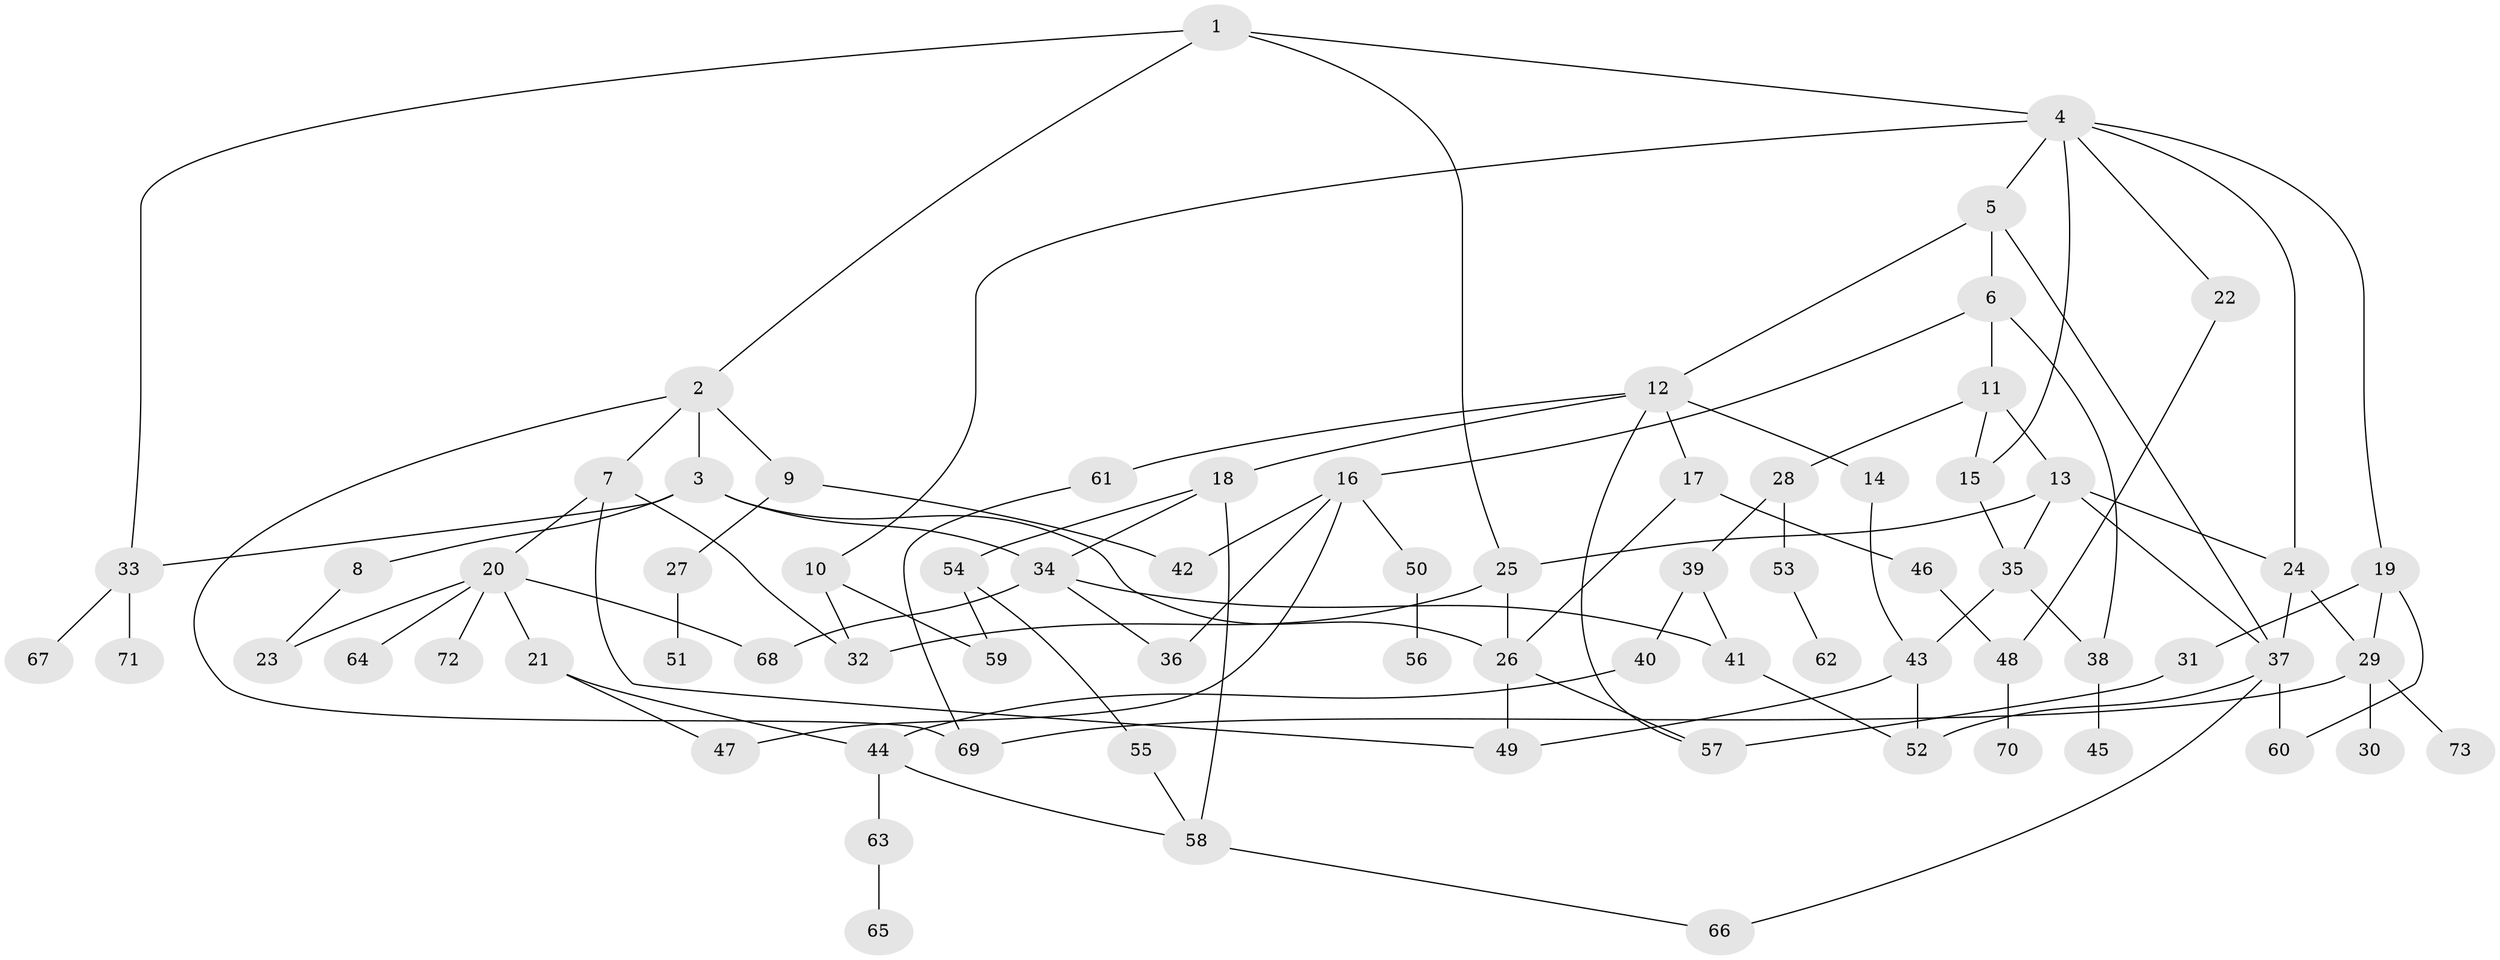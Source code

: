 // original degree distribution, {5: 0.075, 8: 0.008333333333333333, 1: 0.26666666666666666, 4: 0.125, 3: 0.19166666666666668, 6: 0.025, 7: 0.016666666666666666, 2: 0.2916666666666667}
// Generated by graph-tools (version 1.1) at 2025/48/03/04/25 22:48:41]
// undirected, 73 vertices, 108 edges
graph export_dot {
  node [color=gray90,style=filled];
  1;
  2;
  3;
  4;
  5;
  6;
  7;
  8;
  9;
  10;
  11;
  12;
  13;
  14;
  15;
  16;
  17;
  18;
  19;
  20;
  21;
  22;
  23;
  24;
  25;
  26;
  27;
  28;
  29;
  30;
  31;
  32;
  33;
  34;
  35;
  36;
  37;
  38;
  39;
  40;
  41;
  42;
  43;
  44;
  45;
  46;
  47;
  48;
  49;
  50;
  51;
  52;
  53;
  54;
  55;
  56;
  57;
  58;
  59;
  60;
  61;
  62;
  63;
  64;
  65;
  66;
  67;
  68;
  69;
  70;
  71;
  72;
  73;
  1 -- 2 [weight=1.0];
  1 -- 4 [weight=1.0];
  1 -- 25 [weight=1.0];
  1 -- 33 [weight=1.0];
  2 -- 3 [weight=1.0];
  2 -- 7 [weight=1.0];
  2 -- 9 [weight=1.0];
  2 -- 69 [weight=1.0];
  3 -- 8 [weight=1.0];
  3 -- 26 [weight=1.0];
  3 -- 33 [weight=1.0];
  3 -- 34 [weight=1.0];
  4 -- 5 [weight=1.0];
  4 -- 10 [weight=1.0];
  4 -- 15 [weight=1.0];
  4 -- 19 [weight=1.0];
  4 -- 22 [weight=1.0];
  4 -- 24 [weight=1.0];
  5 -- 6 [weight=1.0];
  5 -- 12 [weight=1.0];
  5 -- 37 [weight=1.0];
  6 -- 11 [weight=1.0];
  6 -- 16 [weight=1.0];
  6 -- 38 [weight=1.0];
  7 -- 20 [weight=1.0];
  7 -- 32 [weight=1.0];
  7 -- 49 [weight=2.0];
  8 -- 23 [weight=1.0];
  9 -- 27 [weight=1.0];
  9 -- 42 [weight=1.0];
  10 -- 32 [weight=1.0];
  10 -- 59 [weight=1.0];
  11 -- 13 [weight=2.0];
  11 -- 15 [weight=1.0];
  11 -- 28 [weight=1.0];
  12 -- 14 [weight=1.0];
  12 -- 17 [weight=1.0];
  12 -- 18 [weight=1.0];
  12 -- 57 [weight=1.0];
  12 -- 61 [weight=1.0];
  13 -- 24 [weight=1.0];
  13 -- 25 [weight=1.0];
  13 -- 35 [weight=1.0];
  13 -- 37 [weight=1.0];
  14 -- 43 [weight=1.0];
  15 -- 35 [weight=1.0];
  16 -- 36 [weight=1.0];
  16 -- 42 [weight=1.0];
  16 -- 47 [weight=1.0];
  16 -- 50 [weight=1.0];
  17 -- 26 [weight=1.0];
  17 -- 46 [weight=1.0];
  18 -- 34 [weight=1.0];
  18 -- 54 [weight=1.0];
  18 -- 58 [weight=1.0];
  19 -- 29 [weight=1.0];
  19 -- 31 [weight=1.0];
  19 -- 60 [weight=1.0];
  20 -- 21 [weight=1.0];
  20 -- 23 [weight=1.0];
  20 -- 64 [weight=1.0];
  20 -- 68 [weight=1.0];
  20 -- 72 [weight=1.0];
  21 -- 44 [weight=1.0];
  21 -- 47 [weight=1.0];
  22 -- 48 [weight=1.0];
  24 -- 29 [weight=1.0];
  24 -- 37 [weight=1.0];
  25 -- 26 [weight=1.0];
  25 -- 32 [weight=1.0];
  26 -- 49 [weight=1.0];
  26 -- 57 [weight=1.0];
  27 -- 51 [weight=1.0];
  28 -- 39 [weight=1.0];
  28 -- 53 [weight=1.0];
  29 -- 30 [weight=1.0];
  29 -- 69 [weight=1.0];
  29 -- 73 [weight=1.0];
  31 -- 57 [weight=2.0];
  33 -- 67 [weight=1.0];
  33 -- 71 [weight=1.0];
  34 -- 36 [weight=1.0];
  34 -- 41 [weight=1.0];
  34 -- 68 [weight=1.0];
  35 -- 38 [weight=1.0];
  35 -- 43 [weight=1.0];
  37 -- 52 [weight=1.0];
  37 -- 60 [weight=1.0];
  37 -- 66 [weight=1.0];
  38 -- 45 [weight=1.0];
  39 -- 40 [weight=1.0];
  39 -- 41 [weight=1.0];
  40 -- 44 [weight=1.0];
  41 -- 52 [weight=1.0];
  43 -- 49 [weight=2.0];
  43 -- 52 [weight=1.0];
  44 -- 58 [weight=1.0];
  44 -- 63 [weight=1.0];
  46 -- 48 [weight=1.0];
  48 -- 70 [weight=1.0];
  50 -- 56 [weight=1.0];
  53 -- 62 [weight=1.0];
  54 -- 55 [weight=1.0];
  54 -- 59 [weight=1.0];
  55 -- 58 [weight=1.0];
  58 -- 66 [weight=1.0];
  61 -- 69 [weight=1.0];
  63 -- 65 [weight=1.0];
}
